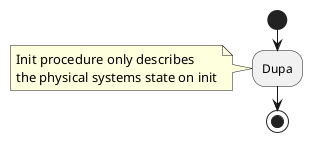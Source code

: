 @startuml Init_procedure

start

:Dupa;

note left
    Init procedure only describes
    the physical systems state on init
end note

stop



@enduml